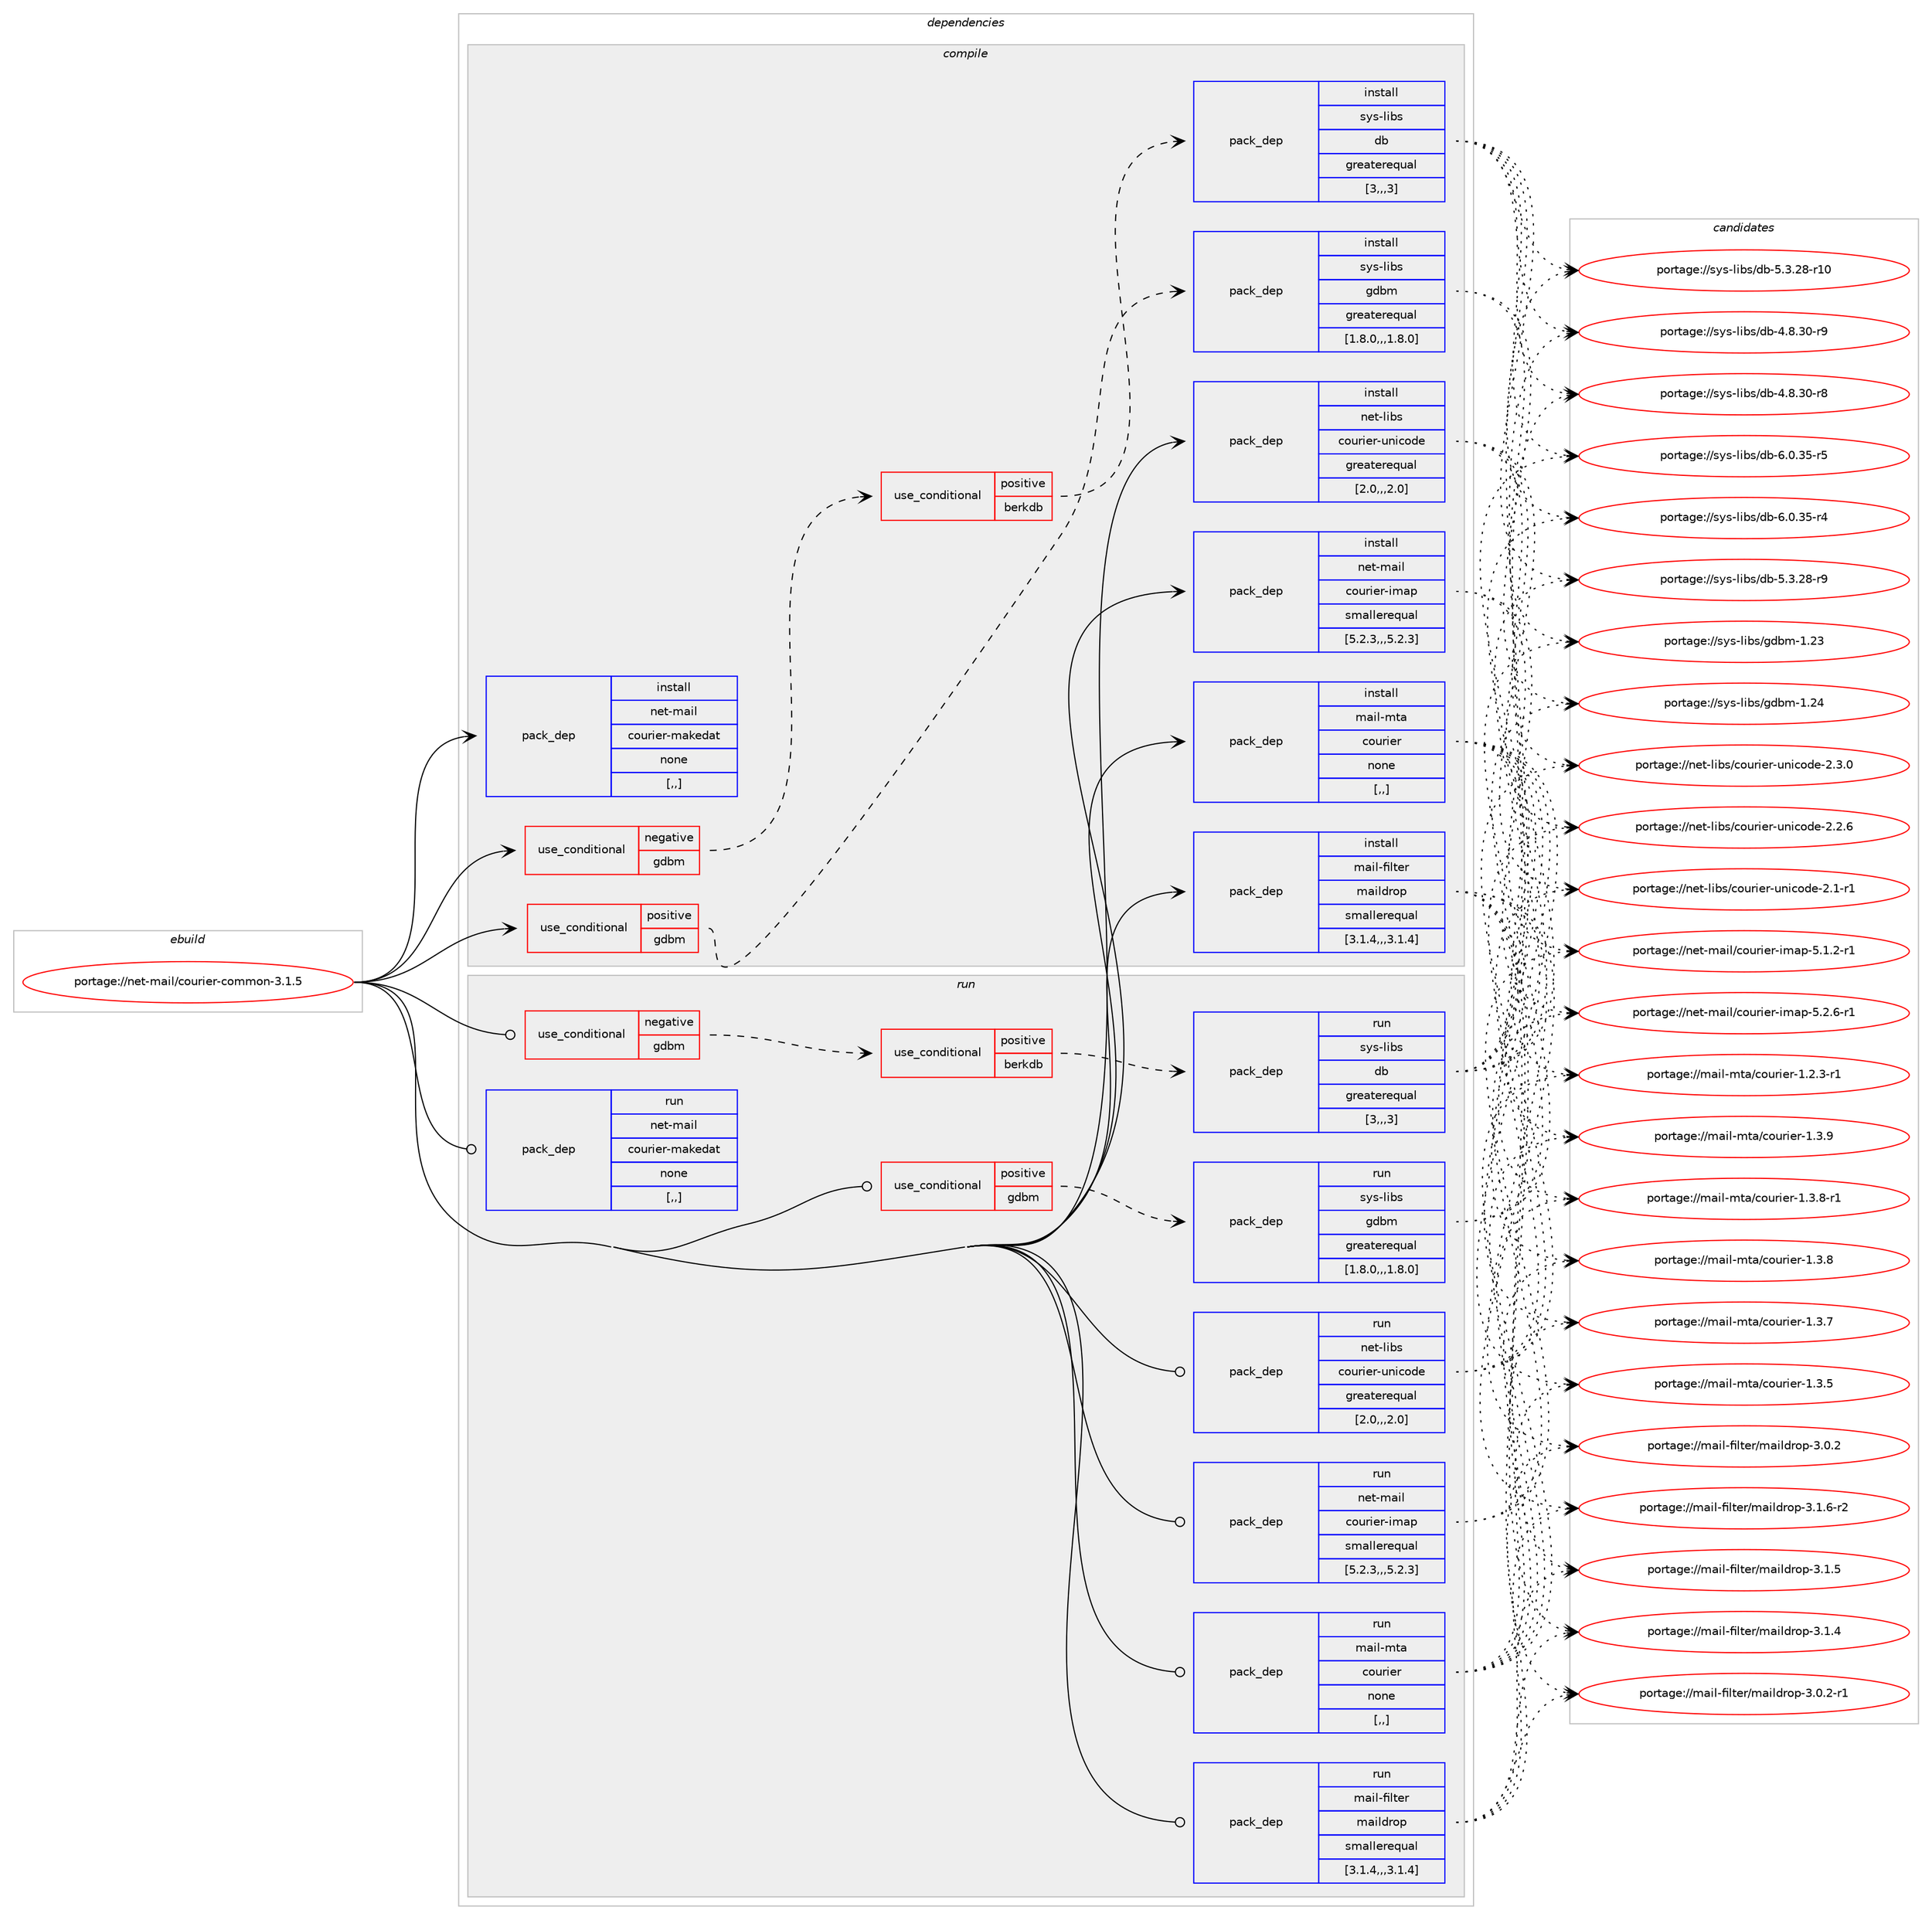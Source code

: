 digraph prolog {

# *************
# Graph options
# *************

newrank=true;
concentrate=true;
compound=true;
graph [rankdir=LR,fontname=Helvetica,fontsize=10,ranksep=1.5];#, ranksep=2.5, nodesep=0.2];
edge  [arrowhead=vee];
node  [fontname=Helvetica,fontsize=10];

# **********
# The ebuild
# **********

subgraph cluster_leftcol {
color=gray;
label=<<i>ebuild</i>>;
id [label="portage://net-mail/courier-common-3.1.5", color=red, width=4, href="../net-mail/courier-common-3.1.5.svg"];
}

# ****************
# The dependencies
# ****************

subgraph cluster_midcol {
color=gray;
label=<<i>dependencies</i>>;
subgraph cluster_compile {
fillcolor="#eeeeee";
style=filled;
label=<<i>compile</i>>;
subgraph cond94432 {
dependency361268 [label=<<TABLE BORDER="0" CELLBORDER="1" CELLSPACING="0" CELLPADDING="4"><TR><TD ROWSPAN="3" CELLPADDING="10">use_conditional</TD></TR><TR><TD>negative</TD></TR><TR><TD>gdbm</TD></TR></TABLE>>, shape=none, color=red];
subgraph cond94433 {
dependency361269 [label=<<TABLE BORDER="0" CELLBORDER="1" CELLSPACING="0" CELLPADDING="4"><TR><TD ROWSPAN="3" CELLPADDING="10">use_conditional</TD></TR><TR><TD>positive</TD></TR><TR><TD>berkdb</TD></TR></TABLE>>, shape=none, color=red];
subgraph pack264159 {
dependency361270 [label=<<TABLE BORDER="0" CELLBORDER="1" CELLSPACING="0" CELLPADDING="4" WIDTH="220"><TR><TD ROWSPAN="6" CELLPADDING="30">pack_dep</TD></TR><TR><TD WIDTH="110">install</TD></TR><TR><TD>sys-libs</TD></TR><TR><TD>db</TD></TR><TR><TD>greaterequal</TD></TR><TR><TD>[3,,,3]</TD></TR></TABLE>>, shape=none, color=blue];
}
dependency361269:e -> dependency361270:w [weight=20,style="dashed",arrowhead="vee"];
}
dependency361268:e -> dependency361269:w [weight=20,style="dashed",arrowhead="vee"];
}
id:e -> dependency361268:w [weight=20,style="solid",arrowhead="vee"];
subgraph cond94434 {
dependency361271 [label=<<TABLE BORDER="0" CELLBORDER="1" CELLSPACING="0" CELLPADDING="4"><TR><TD ROWSPAN="3" CELLPADDING="10">use_conditional</TD></TR><TR><TD>positive</TD></TR><TR><TD>gdbm</TD></TR></TABLE>>, shape=none, color=red];
subgraph pack264160 {
dependency361272 [label=<<TABLE BORDER="0" CELLBORDER="1" CELLSPACING="0" CELLPADDING="4" WIDTH="220"><TR><TD ROWSPAN="6" CELLPADDING="30">pack_dep</TD></TR><TR><TD WIDTH="110">install</TD></TR><TR><TD>sys-libs</TD></TR><TR><TD>gdbm</TD></TR><TR><TD>greaterequal</TD></TR><TR><TD>[1.8.0,,,1.8.0]</TD></TR></TABLE>>, shape=none, color=blue];
}
dependency361271:e -> dependency361272:w [weight=20,style="dashed",arrowhead="vee"];
}
id:e -> dependency361271:w [weight=20,style="solid",arrowhead="vee"];
subgraph pack264161 {
dependency361273 [label=<<TABLE BORDER="0" CELLBORDER="1" CELLSPACING="0" CELLPADDING="4" WIDTH="220"><TR><TD ROWSPAN="6" CELLPADDING="30">pack_dep</TD></TR><TR><TD WIDTH="110">install</TD></TR><TR><TD>net-libs</TD></TR><TR><TD>courier-unicode</TD></TR><TR><TD>greaterequal</TD></TR><TR><TD>[2.0,,,2.0]</TD></TR></TABLE>>, shape=none, color=blue];
}
id:e -> dependency361273:w [weight=20,style="solid",arrowhead="vee"];
subgraph pack264162 {
dependency361274 [label=<<TABLE BORDER="0" CELLBORDER="1" CELLSPACING="0" CELLPADDING="4" WIDTH="220"><TR><TD ROWSPAN="6" CELLPADDING="30">pack_dep</TD></TR><TR><TD WIDTH="110">install</TD></TR><TR><TD>mail-filter</TD></TR><TR><TD>maildrop</TD></TR><TR><TD>smallerequal</TD></TR><TR><TD>[3.1.4,,,3.1.4]</TD></TR></TABLE>>, shape=none, color=blue];
}
id:e -> dependency361274:w [weight=20,style="solid",arrowhead="vee"];
subgraph pack264163 {
dependency361275 [label=<<TABLE BORDER="0" CELLBORDER="1" CELLSPACING="0" CELLPADDING="4" WIDTH="220"><TR><TD ROWSPAN="6" CELLPADDING="30">pack_dep</TD></TR><TR><TD WIDTH="110">install</TD></TR><TR><TD>mail-mta</TD></TR><TR><TD>courier</TD></TR><TR><TD>none</TD></TR><TR><TD>[,,]</TD></TR></TABLE>>, shape=none, color=blue];
}
id:e -> dependency361275:w [weight=20,style="solid",arrowhead="vee"];
subgraph pack264164 {
dependency361276 [label=<<TABLE BORDER="0" CELLBORDER="1" CELLSPACING="0" CELLPADDING="4" WIDTH="220"><TR><TD ROWSPAN="6" CELLPADDING="30">pack_dep</TD></TR><TR><TD WIDTH="110">install</TD></TR><TR><TD>net-mail</TD></TR><TR><TD>courier-imap</TD></TR><TR><TD>smallerequal</TD></TR><TR><TD>[5.2.3,,,5.2.3]</TD></TR></TABLE>>, shape=none, color=blue];
}
id:e -> dependency361276:w [weight=20,style="solid",arrowhead="vee"];
subgraph pack264165 {
dependency361277 [label=<<TABLE BORDER="0" CELLBORDER="1" CELLSPACING="0" CELLPADDING="4" WIDTH="220"><TR><TD ROWSPAN="6" CELLPADDING="30">pack_dep</TD></TR><TR><TD WIDTH="110">install</TD></TR><TR><TD>net-mail</TD></TR><TR><TD>courier-makedat</TD></TR><TR><TD>none</TD></TR><TR><TD>[,,]</TD></TR></TABLE>>, shape=none, color=blue];
}
id:e -> dependency361277:w [weight=20,style="solid",arrowhead="vee"];
}
subgraph cluster_compileandrun {
fillcolor="#eeeeee";
style=filled;
label=<<i>compile and run</i>>;
}
subgraph cluster_run {
fillcolor="#eeeeee";
style=filled;
label=<<i>run</i>>;
subgraph cond94435 {
dependency361278 [label=<<TABLE BORDER="0" CELLBORDER="1" CELLSPACING="0" CELLPADDING="4"><TR><TD ROWSPAN="3" CELLPADDING="10">use_conditional</TD></TR><TR><TD>negative</TD></TR><TR><TD>gdbm</TD></TR></TABLE>>, shape=none, color=red];
subgraph cond94436 {
dependency361279 [label=<<TABLE BORDER="0" CELLBORDER="1" CELLSPACING="0" CELLPADDING="4"><TR><TD ROWSPAN="3" CELLPADDING="10">use_conditional</TD></TR><TR><TD>positive</TD></TR><TR><TD>berkdb</TD></TR></TABLE>>, shape=none, color=red];
subgraph pack264166 {
dependency361280 [label=<<TABLE BORDER="0" CELLBORDER="1" CELLSPACING="0" CELLPADDING="4" WIDTH="220"><TR><TD ROWSPAN="6" CELLPADDING="30">pack_dep</TD></TR><TR><TD WIDTH="110">run</TD></TR><TR><TD>sys-libs</TD></TR><TR><TD>db</TD></TR><TR><TD>greaterequal</TD></TR><TR><TD>[3,,,3]</TD></TR></TABLE>>, shape=none, color=blue];
}
dependency361279:e -> dependency361280:w [weight=20,style="dashed",arrowhead="vee"];
}
dependency361278:e -> dependency361279:w [weight=20,style="dashed",arrowhead="vee"];
}
id:e -> dependency361278:w [weight=20,style="solid",arrowhead="odot"];
subgraph cond94437 {
dependency361281 [label=<<TABLE BORDER="0" CELLBORDER="1" CELLSPACING="0" CELLPADDING="4"><TR><TD ROWSPAN="3" CELLPADDING="10">use_conditional</TD></TR><TR><TD>positive</TD></TR><TR><TD>gdbm</TD></TR></TABLE>>, shape=none, color=red];
subgraph pack264167 {
dependency361282 [label=<<TABLE BORDER="0" CELLBORDER="1" CELLSPACING="0" CELLPADDING="4" WIDTH="220"><TR><TD ROWSPAN="6" CELLPADDING="30">pack_dep</TD></TR><TR><TD WIDTH="110">run</TD></TR><TR><TD>sys-libs</TD></TR><TR><TD>gdbm</TD></TR><TR><TD>greaterequal</TD></TR><TR><TD>[1.8.0,,,1.8.0]</TD></TR></TABLE>>, shape=none, color=blue];
}
dependency361281:e -> dependency361282:w [weight=20,style="dashed",arrowhead="vee"];
}
id:e -> dependency361281:w [weight=20,style="solid",arrowhead="odot"];
subgraph pack264168 {
dependency361283 [label=<<TABLE BORDER="0" CELLBORDER="1" CELLSPACING="0" CELLPADDING="4" WIDTH="220"><TR><TD ROWSPAN="6" CELLPADDING="30">pack_dep</TD></TR><TR><TD WIDTH="110">run</TD></TR><TR><TD>net-libs</TD></TR><TR><TD>courier-unicode</TD></TR><TR><TD>greaterequal</TD></TR><TR><TD>[2.0,,,2.0]</TD></TR></TABLE>>, shape=none, color=blue];
}
id:e -> dependency361283:w [weight=20,style="solid",arrowhead="odot"];
subgraph pack264169 {
dependency361284 [label=<<TABLE BORDER="0" CELLBORDER="1" CELLSPACING="0" CELLPADDING="4" WIDTH="220"><TR><TD ROWSPAN="6" CELLPADDING="30">pack_dep</TD></TR><TR><TD WIDTH="110">run</TD></TR><TR><TD>mail-filter</TD></TR><TR><TD>maildrop</TD></TR><TR><TD>smallerequal</TD></TR><TR><TD>[3.1.4,,,3.1.4]</TD></TR></TABLE>>, shape=none, color=blue];
}
id:e -> dependency361284:w [weight=20,style="solid",arrowhead="odot"];
subgraph pack264170 {
dependency361285 [label=<<TABLE BORDER="0" CELLBORDER="1" CELLSPACING="0" CELLPADDING="4" WIDTH="220"><TR><TD ROWSPAN="6" CELLPADDING="30">pack_dep</TD></TR><TR><TD WIDTH="110">run</TD></TR><TR><TD>mail-mta</TD></TR><TR><TD>courier</TD></TR><TR><TD>none</TD></TR><TR><TD>[,,]</TD></TR></TABLE>>, shape=none, color=blue];
}
id:e -> dependency361285:w [weight=20,style="solid",arrowhead="odot"];
subgraph pack264171 {
dependency361286 [label=<<TABLE BORDER="0" CELLBORDER="1" CELLSPACING="0" CELLPADDING="4" WIDTH="220"><TR><TD ROWSPAN="6" CELLPADDING="30">pack_dep</TD></TR><TR><TD WIDTH="110">run</TD></TR><TR><TD>net-mail</TD></TR><TR><TD>courier-imap</TD></TR><TR><TD>smallerequal</TD></TR><TR><TD>[5.2.3,,,5.2.3]</TD></TR></TABLE>>, shape=none, color=blue];
}
id:e -> dependency361286:w [weight=20,style="solid",arrowhead="odot"];
subgraph pack264172 {
dependency361287 [label=<<TABLE BORDER="0" CELLBORDER="1" CELLSPACING="0" CELLPADDING="4" WIDTH="220"><TR><TD ROWSPAN="6" CELLPADDING="30">pack_dep</TD></TR><TR><TD WIDTH="110">run</TD></TR><TR><TD>net-mail</TD></TR><TR><TD>courier-makedat</TD></TR><TR><TD>none</TD></TR><TR><TD>[,,]</TD></TR></TABLE>>, shape=none, color=blue];
}
id:e -> dependency361287:w [weight=20,style="solid",arrowhead="odot"];
}
}

# **************
# The candidates
# **************

subgraph cluster_choices {
rank=same;
color=gray;
label=<<i>candidates</i>>;

subgraph choice264159 {
color=black;
nodesep=1;
choice11512111545108105981154710098455446484651534511453 [label="portage://sys-libs/db-6.0.35-r5", color=red, width=4,href="../sys-libs/db-6.0.35-r5.svg"];
choice11512111545108105981154710098455446484651534511452 [label="portage://sys-libs/db-6.0.35-r4", color=red, width=4,href="../sys-libs/db-6.0.35-r4.svg"];
choice11512111545108105981154710098455346514650564511457 [label="portage://sys-libs/db-5.3.28-r9", color=red, width=4,href="../sys-libs/db-5.3.28-r9.svg"];
choice1151211154510810598115471009845534651465056451144948 [label="portage://sys-libs/db-5.3.28-r10", color=red, width=4,href="../sys-libs/db-5.3.28-r10.svg"];
choice11512111545108105981154710098455246564651484511457 [label="portage://sys-libs/db-4.8.30-r9", color=red, width=4,href="../sys-libs/db-4.8.30-r9.svg"];
choice11512111545108105981154710098455246564651484511456 [label="portage://sys-libs/db-4.8.30-r8", color=red, width=4,href="../sys-libs/db-4.8.30-r8.svg"];
dependency361270:e -> choice11512111545108105981154710098455446484651534511453:w [style=dotted,weight="100"];
dependency361270:e -> choice11512111545108105981154710098455446484651534511452:w [style=dotted,weight="100"];
dependency361270:e -> choice11512111545108105981154710098455346514650564511457:w [style=dotted,weight="100"];
dependency361270:e -> choice1151211154510810598115471009845534651465056451144948:w [style=dotted,weight="100"];
dependency361270:e -> choice11512111545108105981154710098455246564651484511457:w [style=dotted,weight="100"];
dependency361270:e -> choice11512111545108105981154710098455246564651484511456:w [style=dotted,weight="100"];
}
subgraph choice264160 {
color=black;
nodesep=1;
choice115121115451081059811547103100981094549465052 [label="portage://sys-libs/gdbm-1.24", color=red, width=4,href="../sys-libs/gdbm-1.24.svg"];
choice115121115451081059811547103100981094549465051 [label="portage://sys-libs/gdbm-1.23", color=red, width=4,href="../sys-libs/gdbm-1.23.svg"];
dependency361272:e -> choice115121115451081059811547103100981094549465052:w [style=dotted,weight="100"];
dependency361272:e -> choice115121115451081059811547103100981094549465051:w [style=dotted,weight="100"];
}
subgraph choice264161 {
color=black;
nodesep=1;
choice110101116451081059811547991111171141051011144511711010599111100101455046514648 [label="portage://net-libs/courier-unicode-2.3.0", color=red, width=4,href="../net-libs/courier-unicode-2.3.0.svg"];
choice110101116451081059811547991111171141051011144511711010599111100101455046504654 [label="portage://net-libs/courier-unicode-2.2.6", color=red, width=4,href="../net-libs/courier-unicode-2.2.6.svg"];
choice110101116451081059811547991111171141051011144511711010599111100101455046494511449 [label="portage://net-libs/courier-unicode-2.1-r1", color=red, width=4,href="../net-libs/courier-unicode-2.1-r1.svg"];
dependency361273:e -> choice110101116451081059811547991111171141051011144511711010599111100101455046514648:w [style=dotted,weight="100"];
dependency361273:e -> choice110101116451081059811547991111171141051011144511711010599111100101455046504654:w [style=dotted,weight="100"];
dependency361273:e -> choice110101116451081059811547991111171141051011144511711010599111100101455046494511449:w [style=dotted,weight="100"];
}
subgraph choice264162 {
color=black;
nodesep=1;
choice109971051084510210510811610111447109971051081001141111124551464946544511450 [label="portage://mail-filter/maildrop-3.1.6-r2", color=red, width=4,href="../mail-filter/maildrop-3.1.6-r2.svg"];
choice10997105108451021051081161011144710997105108100114111112455146494653 [label="portage://mail-filter/maildrop-3.1.5", color=red, width=4,href="../mail-filter/maildrop-3.1.5.svg"];
choice10997105108451021051081161011144710997105108100114111112455146494652 [label="portage://mail-filter/maildrop-3.1.4", color=red, width=4,href="../mail-filter/maildrop-3.1.4.svg"];
choice109971051084510210510811610111447109971051081001141111124551464846504511449 [label="portage://mail-filter/maildrop-3.0.2-r1", color=red, width=4,href="../mail-filter/maildrop-3.0.2-r1.svg"];
choice10997105108451021051081161011144710997105108100114111112455146484650 [label="portage://mail-filter/maildrop-3.0.2", color=red, width=4,href="../mail-filter/maildrop-3.0.2.svg"];
dependency361274:e -> choice109971051084510210510811610111447109971051081001141111124551464946544511450:w [style=dotted,weight="100"];
dependency361274:e -> choice10997105108451021051081161011144710997105108100114111112455146494653:w [style=dotted,weight="100"];
dependency361274:e -> choice10997105108451021051081161011144710997105108100114111112455146494652:w [style=dotted,weight="100"];
dependency361274:e -> choice109971051084510210510811610111447109971051081001141111124551464846504511449:w [style=dotted,weight="100"];
dependency361274:e -> choice10997105108451021051081161011144710997105108100114111112455146484650:w [style=dotted,weight="100"];
}
subgraph choice264163 {
color=black;
nodesep=1;
choice1099710510845109116974799111117114105101114454946514657 [label="portage://mail-mta/courier-1.3.9", color=red, width=4,href="../mail-mta/courier-1.3.9.svg"];
choice10997105108451091169747991111171141051011144549465146564511449 [label="portage://mail-mta/courier-1.3.8-r1", color=red, width=4,href="../mail-mta/courier-1.3.8-r1.svg"];
choice1099710510845109116974799111117114105101114454946514656 [label="portage://mail-mta/courier-1.3.8", color=red, width=4,href="../mail-mta/courier-1.3.8.svg"];
choice1099710510845109116974799111117114105101114454946514655 [label="portage://mail-mta/courier-1.3.7", color=red, width=4,href="../mail-mta/courier-1.3.7.svg"];
choice1099710510845109116974799111117114105101114454946514653 [label="portage://mail-mta/courier-1.3.5", color=red, width=4,href="../mail-mta/courier-1.3.5.svg"];
choice10997105108451091169747991111171141051011144549465046514511449 [label="portage://mail-mta/courier-1.2.3-r1", color=red, width=4,href="../mail-mta/courier-1.2.3-r1.svg"];
dependency361275:e -> choice1099710510845109116974799111117114105101114454946514657:w [style=dotted,weight="100"];
dependency361275:e -> choice10997105108451091169747991111171141051011144549465146564511449:w [style=dotted,weight="100"];
dependency361275:e -> choice1099710510845109116974799111117114105101114454946514656:w [style=dotted,weight="100"];
dependency361275:e -> choice1099710510845109116974799111117114105101114454946514655:w [style=dotted,weight="100"];
dependency361275:e -> choice1099710510845109116974799111117114105101114454946514653:w [style=dotted,weight="100"];
dependency361275:e -> choice10997105108451091169747991111171141051011144549465046514511449:w [style=dotted,weight="100"];
}
subgraph choice264164 {
color=black;
nodesep=1;
choice1101011164510997105108479911111711410510111445105109971124553465046544511449 [label="portage://net-mail/courier-imap-5.2.6-r1", color=red, width=4,href="../net-mail/courier-imap-5.2.6-r1.svg"];
choice1101011164510997105108479911111711410510111445105109971124553464946504511449 [label="portage://net-mail/courier-imap-5.1.2-r1", color=red, width=4,href="../net-mail/courier-imap-5.1.2-r1.svg"];
dependency361276:e -> choice1101011164510997105108479911111711410510111445105109971124553465046544511449:w [style=dotted,weight="100"];
dependency361276:e -> choice1101011164510997105108479911111711410510111445105109971124553464946504511449:w [style=dotted,weight="100"];
}
subgraph choice264165 {
color=black;
nodesep=1;
}
subgraph choice264166 {
color=black;
nodesep=1;
choice11512111545108105981154710098455446484651534511453 [label="portage://sys-libs/db-6.0.35-r5", color=red, width=4,href="../sys-libs/db-6.0.35-r5.svg"];
choice11512111545108105981154710098455446484651534511452 [label="portage://sys-libs/db-6.0.35-r4", color=red, width=4,href="../sys-libs/db-6.0.35-r4.svg"];
choice11512111545108105981154710098455346514650564511457 [label="portage://sys-libs/db-5.3.28-r9", color=red, width=4,href="../sys-libs/db-5.3.28-r9.svg"];
choice1151211154510810598115471009845534651465056451144948 [label="portage://sys-libs/db-5.3.28-r10", color=red, width=4,href="../sys-libs/db-5.3.28-r10.svg"];
choice11512111545108105981154710098455246564651484511457 [label="portage://sys-libs/db-4.8.30-r9", color=red, width=4,href="../sys-libs/db-4.8.30-r9.svg"];
choice11512111545108105981154710098455246564651484511456 [label="portage://sys-libs/db-4.8.30-r8", color=red, width=4,href="../sys-libs/db-4.8.30-r8.svg"];
dependency361280:e -> choice11512111545108105981154710098455446484651534511453:w [style=dotted,weight="100"];
dependency361280:e -> choice11512111545108105981154710098455446484651534511452:w [style=dotted,weight="100"];
dependency361280:e -> choice11512111545108105981154710098455346514650564511457:w [style=dotted,weight="100"];
dependency361280:e -> choice1151211154510810598115471009845534651465056451144948:w [style=dotted,weight="100"];
dependency361280:e -> choice11512111545108105981154710098455246564651484511457:w [style=dotted,weight="100"];
dependency361280:e -> choice11512111545108105981154710098455246564651484511456:w [style=dotted,weight="100"];
}
subgraph choice264167 {
color=black;
nodesep=1;
choice115121115451081059811547103100981094549465052 [label="portage://sys-libs/gdbm-1.24", color=red, width=4,href="../sys-libs/gdbm-1.24.svg"];
choice115121115451081059811547103100981094549465051 [label="portage://sys-libs/gdbm-1.23", color=red, width=4,href="../sys-libs/gdbm-1.23.svg"];
dependency361282:e -> choice115121115451081059811547103100981094549465052:w [style=dotted,weight="100"];
dependency361282:e -> choice115121115451081059811547103100981094549465051:w [style=dotted,weight="100"];
}
subgraph choice264168 {
color=black;
nodesep=1;
choice110101116451081059811547991111171141051011144511711010599111100101455046514648 [label="portage://net-libs/courier-unicode-2.3.0", color=red, width=4,href="../net-libs/courier-unicode-2.3.0.svg"];
choice110101116451081059811547991111171141051011144511711010599111100101455046504654 [label="portage://net-libs/courier-unicode-2.2.6", color=red, width=4,href="../net-libs/courier-unicode-2.2.6.svg"];
choice110101116451081059811547991111171141051011144511711010599111100101455046494511449 [label="portage://net-libs/courier-unicode-2.1-r1", color=red, width=4,href="../net-libs/courier-unicode-2.1-r1.svg"];
dependency361283:e -> choice110101116451081059811547991111171141051011144511711010599111100101455046514648:w [style=dotted,weight="100"];
dependency361283:e -> choice110101116451081059811547991111171141051011144511711010599111100101455046504654:w [style=dotted,weight="100"];
dependency361283:e -> choice110101116451081059811547991111171141051011144511711010599111100101455046494511449:w [style=dotted,weight="100"];
}
subgraph choice264169 {
color=black;
nodesep=1;
choice109971051084510210510811610111447109971051081001141111124551464946544511450 [label="portage://mail-filter/maildrop-3.1.6-r2", color=red, width=4,href="../mail-filter/maildrop-3.1.6-r2.svg"];
choice10997105108451021051081161011144710997105108100114111112455146494653 [label="portage://mail-filter/maildrop-3.1.5", color=red, width=4,href="../mail-filter/maildrop-3.1.5.svg"];
choice10997105108451021051081161011144710997105108100114111112455146494652 [label="portage://mail-filter/maildrop-3.1.4", color=red, width=4,href="../mail-filter/maildrop-3.1.4.svg"];
choice109971051084510210510811610111447109971051081001141111124551464846504511449 [label="portage://mail-filter/maildrop-3.0.2-r1", color=red, width=4,href="../mail-filter/maildrop-3.0.2-r1.svg"];
choice10997105108451021051081161011144710997105108100114111112455146484650 [label="portage://mail-filter/maildrop-3.0.2", color=red, width=4,href="../mail-filter/maildrop-3.0.2.svg"];
dependency361284:e -> choice109971051084510210510811610111447109971051081001141111124551464946544511450:w [style=dotted,weight="100"];
dependency361284:e -> choice10997105108451021051081161011144710997105108100114111112455146494653:w [style=dotted,weight="100"];
dependency361284:e -> choice10997105108451021051081161011144710997105108100114111112455146494652:w [style=dotted,weight="100"];
dependency361284:e -> choice109971051084510210510811610111447109971051081001141111124551464846504511449:w [style=dotted,weight="100"];
dependency361284:e -> choice10997105108451021051081161011144710997105108100114111112455146484650:w [style=dotted,weight="100"];
}
subgraph choice264170 {
color=black;
nodesep=1;
choice1099710510845109116974799111117114105101114454946514657 [label="portage://mail-mta/courier-1.3.9", color=red, width=4,href="../mail-mta/courier-1.3.9.svg"];
choice10997105108451091169747991111171141051011144549465146564511449 [label="portage://mail-mta/courier-1.3.8-r1", color=red, width=4,href="../mail-mta/courier-1.3.8-r1.svg"];
choice1099710510845109116974799111117114105101114454946514656 [label="portage://mail-mta/courier-1.3.8", color=red, width=4,href="../mail-mta/courier-1.3.8.svg"];
choice1099710510845109116974799111117114105101114454946514655 [label="portage://mail-mta/courier-1.3.7", color=red, width=4,href="../mail-mta/courier-1.3.7.svg"];
choice1099710510845109116974799111117114105101114454946514653 [label="portage://mail-mta/courier-1.3.5", color=red, width=4,href="../mail-mta/courier-1.3.5.svg"];
choice10997105108451091169747991111171141051011144549465046514511449 [label="portage://mail-mta/courier-1.2.3-r1", color=red, width=4,href="../mail-mta/courier-1.2.3-r1.svg"];
dependency361285:e -> choice1099710510845109116974799111117114105101114454946514657:w [style=dotted,weight="100"];
dependency361285:e -> choice10997105108451091169747991111171141051011144549465146564511449:w [style=dotted,weight="100"];
dependency361285:e -> choice1099710510845109116974799111117114105101114454946514656:w [style=dotted,weight="100"];
dependency361285:e -> choice1099710510845109116974799111117114105101114454946514655:w [style=dotted,weight="100"];
dependency361285:e -> choice1099710510845109116974799111117114105101114454946514653:w [style=dotted,weight="100"];
dependency361285:e -> choice10997105108451091169747991111171141051011144549465046514511449:w [style=dotted,weight="100"];
}
subgraph choice264171 {
color=black;
nodesep=1;
choice1101011164510997105108479911111711410510111445105109971124553465046544511449 [label="portage://net-mail/courier-imap-5.2.6-r1", color=red, width=4,href="../net-mail/courier-imap-5.2.6-r1.svg"];
choice1101011164510997105108479911111711410510111445105109971124553464946504511449 [label="portage://net-mail/courier-imap-5.1.2-r1", color=red, width=4,href="../net-mail/courier-imap-5.1.2-r1.svg"];
dependency361286:e -> choice1101011164510997105108479911111711410510111445105109971124553465046544511449:w [style=dotted,weight="100"];
dependency361286:e -> choice1101011164510997105108479911111711410510111445105109971124553464946504511449:w [style=dotted,weight="100"];
}
subgraph choice264172 {
color=black;
nodesep=1;
}
}

}

